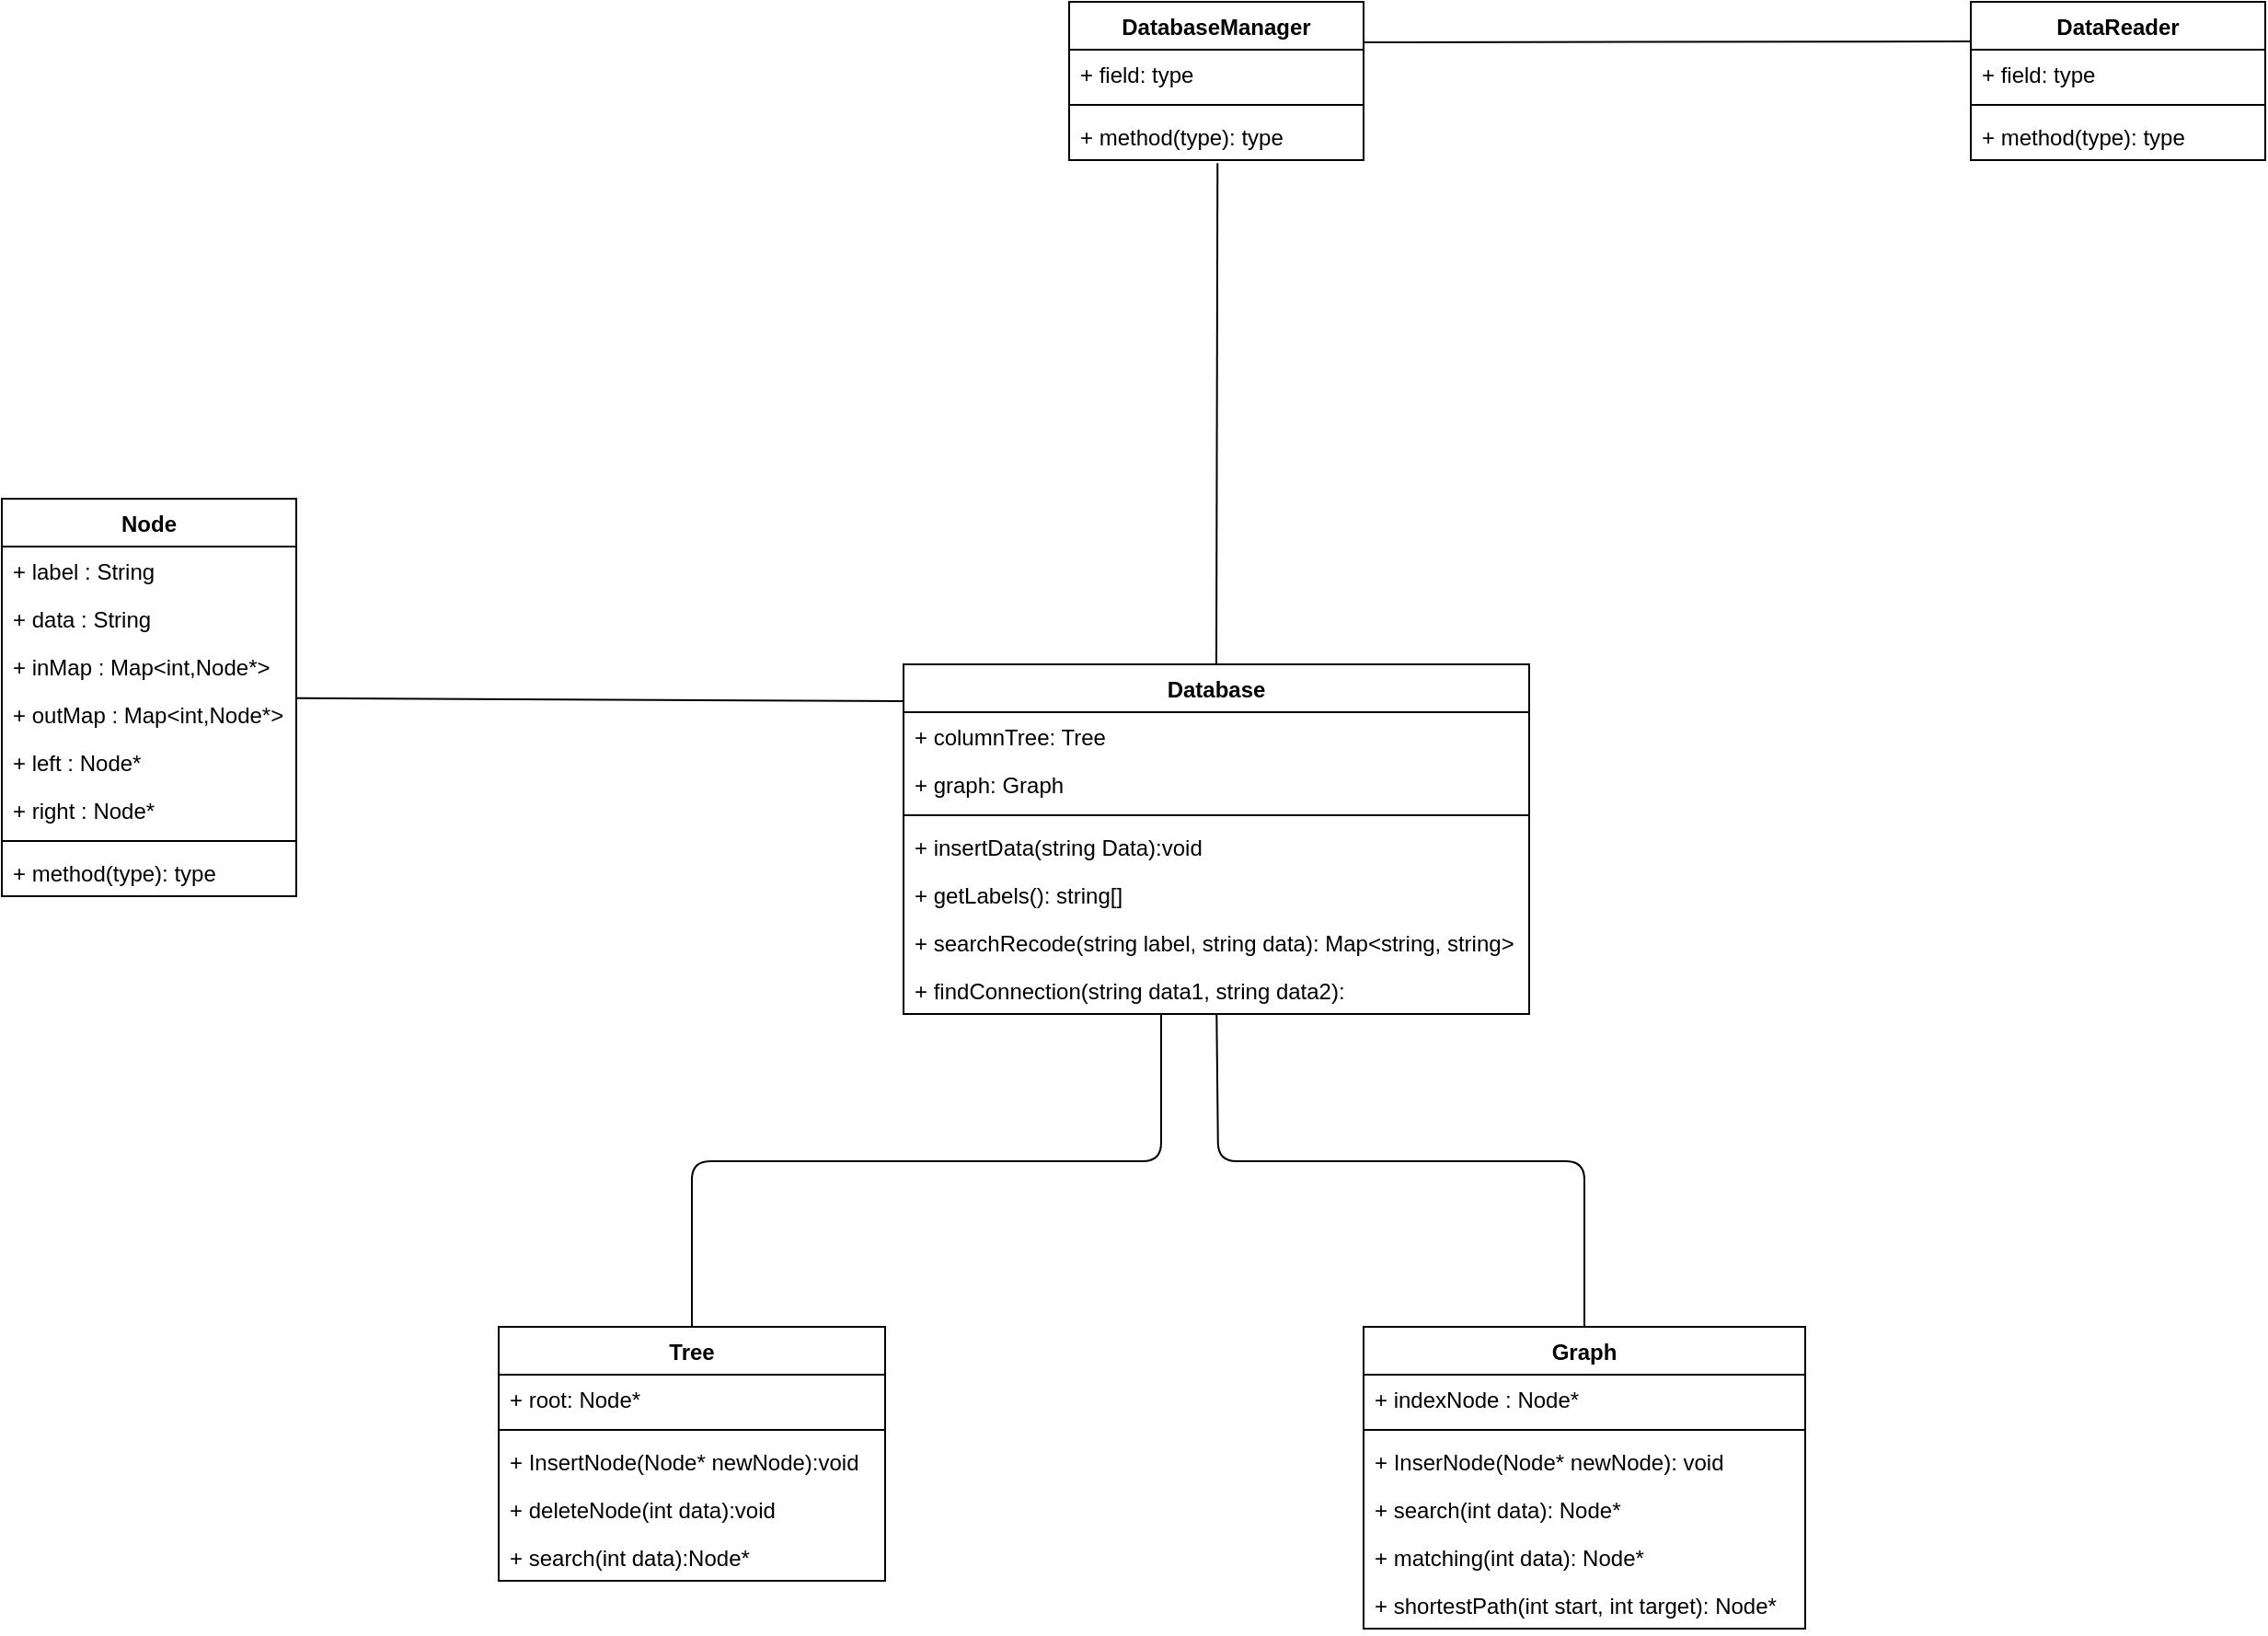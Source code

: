 <mxfile version="13.9.9" type="device"><diagram id="C5RBs43oDa-KdzZeNtuy" name="Page-1"><mxGraphModel dx="2314" dy="1865" grid="1" gridSize="10" guides="1" tooltips="1" connect="1" arrows="1" fold="1" page="1" pageScale="1" pageWidth="827" pageHeight="1169" math="0" shadow="0"><root><mxCell id="WIyWlLk6GJQsqaUBKTNV-0"/><mxCell id="WIyWlLk6GJQsqaUBKTNV-1" parent="WIyWlLk6GJQsqaUBKTNV-0"/><mxCell id="JhPOSjOXJ-CTi52Ssi2G-0" value="Node" style="swimlane;fontStyle=1;align=center;verticalAlign=top;childLayout=stackLayout;horizontal=1;startSize=26;horizontalStack=0;resizeParent=1;resizeParentMax=0;resizeLast=0;collapsible=1;marginBottom=0;" vertex="1" parent="WIyWlLk6GJQsqaUBKTNV-1"><mxGeometry x="-510" y="-110" width="160" height="216" as="geometry"/></mxCell><mxCell id="JhPOSjOXJ-CTi52Ssi2G-1" value="+ label : String" style="text;strokeColor=none;fillColor=none;align=left;verticalAlign=top;spacingLeft=4;spacingRight=4;overflow=hidden;rotatable=0;points=[[0,0.5],[1,0.5]];portConstraint=eastwest;" vertex="1" parent="JhPOSjOXJ-CTi52Ssi2G-0"><mxGeometry y="26" width="160" height="26" as="geometry"/></mxCell><mxCell id="JhPOSjOXJ-CTi52Ssi2G-21" value="+ data : String" style="text;strokeColor=none;fillColor=none;align=left;verticalAlign=top;spacingLeft=4;spacingRight=4;overflow=hidden;rotatable=0;points=[[0,0.5],[1,0.5]];portConstraint=eastwest;" vertex="1" parent="JhPOSjOXJ-CTi52Ssi2G-0"><mxGeometry y="52" width="160" height="26" as="geometry"/></mxCell><mxCell id="JhPOSjOXJ-CTi52Ssi2G-22" value="+ inMap : Map&lt;int,Node*&gt;" style="text;strokeColor=none;fillColor=none;align=left;verticalAlign=top;spacingLeft=4;spacingRight=4;overflow=hidden;rotatable=0;points=[[0,0.5],[1,0.5]];portConstraint=eastwest;" vertex="1" parent="JhPOSjOXJ-CTi52Ssi2G-0"><mxGeometry y="78" width="160" height="26" as="geometry"/></mxCell><mxCell id="JhPOSjOXJ-CTi52Ssi2G-23" value="+ outMap : Map&lt;int,Node*&gt;" style="text;strokeColor=none;fillColor=none;align=left;verticalAlign=top;spacingLeft=4;spacingRight=4;overflow=hidden;rotatable=0;points=[[0,0.5],[1,0.5]];portConstraint=eastwest;" vertex="1" parent="JhPOSjOXJ-CTi52Ssi2G-0"><mxGeometry y="104" width="160" height="26" as="geometry"/></mxCell><mxCell id="JhPOSjOXJ-CTi52Ssi2G-25" value="+ left : Node*" style="text;strokeColor=none;fillColor=none;align=left;verticalAlign=top;spacingLeft=4;spacingRight=4;overflow=hidden;rotatable=0;points=[[0,0.5],[1,0.5]];portConstraint=eastwest;" vertex="1" parent="JhPOSjOXJ-CTi52Ssi2G-0"><mxGeometry y="130" width="160" height="26" as="geometry"/></mxCell><mxCell id="JhPOSjOXJ-CTi52Ssi2G-24" value="+ right : Node*" style="text;strokeColor=none;fillColor=none;align=left;verticalAlign=top;spacingLeft=4;spacingRight=4;overflow=hidden;rotatable=0;points=[[0,0.5],[1,0.5]];portConstraint=eastwest;" vertex="1" parent="JhPOSjOXJ-CTi52Ssi2G-0"><mxGeometry y="156" width="160" height="26" as="geometry"/></mxCell><mxCell id="JhPOSjOXJ-CTi52Ssi2G-2" value="" style="line;strokeWidth=1;fillColor=none;align=left;verticalAlign=middle;spacingTop=-1;spacingLeft=3;spacingRight=3;rotatable=0;labelPosition=right;points=[];portConstraint=eastwest;" vertex="1" parent="JhPOSjOXJ-CTi52Ssi2G-0"><mxGeometry y="182" width="160" height="8" as="geometry"/></mxCell><mxCell id="JhPOSjOXJ-CTi52Ssi2G-3" value="+ method(type): type" style="text;strokeColor=none;fillColor=none;align=left;verticalAlign=top;spacingLeft=4;spacingRight=4;overflow=hidden;rotatable=0;points=[[0,0.5],[1,0.5]];portConstraint=eastwest;" vertex="1" parent="JhPOSjOXJ-CTi52Ssi2G-0"><mxGeometry y="190" width="160" height="26" as="geometry"/></mxCell><mxCell id="JhPOSjOXJ-CTi52Ssi2G-4" value="Graph&#10;" style="swimlane;fontStyle=1;align=center;verticalAlign=top;childLayout=stackLayout;horizontal=1;startSize=26;horizontalStack=0;resizeParent=1;resizeParentMax=0;resizeLast=0;collapsible=1;marginBottom=0;" vertex="1" parent="WIyWlLk6GJQsqaUBKTNV-1"><mxGeometry x="230" y="340" width="240" height="164" as="geometry"/></mxCell><mxCell id="JhPOSjOXJ-CTi52Ssi2G-5" value="+ indexNode : Node*" style="text;strokeColor=none;fillColor=none;align=left;verticalAlign=top;spacingLeft=4;spacingRight=4;overflow=hidden;rotatable=0;points=[[0,0.5],[1,0.5]];portConstraint=eastwest;" vertex="1" parent="JhPOSjOXJ-CTi52Ssi2G-4"><mxGeometry y="26" width="240" height="26" as="geometry"/></mxCell><mxCell id="JhPOSjOXJ-CTi52Ssi2G-6" value="" style="line;strokeWidth=1;fillColor=none;align=left;verticalAlign=middle;spacingTop=-1;spacingLeft=3;spacingRight=3;rotatable=0;labelPosition=right;points=[];portConstraint=eastwest;" vertex="1" parent="JhPOSjOXJ-CTi52Ssi2G-4"><mxGeometry y="52" width="240" height="8" as="geometry"/></mxCell><mxCell id="JhPOSjOXJ-CTi52Ssi2G-7" value="+ InserNode(Node* newNode): void" style="text;strokeColor=none;fillColor=none;align=left;verticalAlign=top;spacingLeft=4;spacingRight=4;overflow=hidden;rotatable=0;points=[[0,0.5],[1,0.5]];portConstraint=eastwest;" vertex="1" parent="JhPOSjOXJ-CTi52Ssi2G-4"><mxGeometry y="60" width="240" height="26" as="geometry"/></mxCell><mxCell id="JhPOSjOXJ-CTi52Ssi2G-26" value="+ search(int data): Node*" style="text;strokeColor=none;fillColor=none;align=left;verticalAlign=top;spacingLeft=4;spacingRight=4;overflow=hidden;rotatable=0;points=[[0,0.5],[1,0.5]];portConstraint=eastwest;" vertex="1" parent="JhPOSjOXJ-CTi52Ssi2G-4"><mxGeometry y="86" width="240" height="26" as="geometry"/></mxCell><mxCell id="JhPOSjOXJ-CTi52Ssi2G-27" value="+ matching(int data): Node*" style="text;strokeColor=none;fillColor=none;align=left;verticalAlign=top;spacingLeft=4;spacingRight=4;overflow=hidden;rotatable=0;points=[[0,0.5],[1,0.5]];portConstraint=eastwest;" vertex="1" parent="JhPOSjOXJ-CTi52Ssi2G-4"><mxGeometry y="112" width="240" height="26" as="geometry"/></mxCell><mxCell id="JhPOSjOXJ-CTi52Ssi2G-28" value="+ shortestPath(int start, int target): Node*" style="text;strokeColor=none;fillColor=none;align=left;verticalAlign=top;spacingLeft=4;spacingRight=4;overflow=hidden;rotatable=0;points=[[0,0.5],[1,0.5]];portConstraint=eastwest;" vertex="1" parent="JhPOSjOXJ-CTi52Ssi2G-4"><mxGeometry y="138" width="240" height="26" as="geometry"/></mxCell><mxCell id="JhPOSjOXJ-CTi52Ssi2G-8" value="Tree&#10;" style="swimlane;fontStyle=1;align=center;verticalAlign=top;childLayout=stackLayout;horizontal=1;startSize=26;horizontalStack=0;resizeParent=1;resizeParentMax=0;resizeLast=0;collapsible=1;marginBottom=0;" vertex="1" parent="WIyWlLk6GJQsqaUBKTNV-1"><mxGeometry x="-240" y="340" width="210" height="138" as="geometry"/></mxCell><mxCell id="JhPOSjOXJ-CTi52Ssi2G-9" value="+ root: Node*" style="text;strokeColor=none;fillColor=none;align=left;verticalAlign=top;spacingLeft=4;spacingRight=4;overflow=hidden;rotatable=0;points=[[0,0.5],[1,0.5]];portConstraint=eastwest;" vertex="1" parent="JhPOSjOXJ-CTi52Ssi2G-8"><mxGeometry y="26" width="210" height="26" as="geometry"/></mxCell><mxCell id="JhPOSjOXJ-CTi52Ssi2G-10" value="" style="line;strokeWidth=1;fillColor=none;align=left;verticalAlign=middle;spacingTop=-1;spacingLeft=3;spacingRight=3;rotatable=0;labelPosition=right;points=[];portConstraint=eastwest;" vertex="1" parent="JhPOSjOXJ-CTi52Ssi2G-8"><mxGeometry y="52" width="210" height="8" as="geometry"/></mxCell><mxCell id="JhPOSjOXJ-CTi52Ssi2G-11" value="+ InsertNode(Node* newNode):void" style="text;strokeColor=none;fillColor=none;align=left;verticalAlign=top;spacingLeft=4;spacingRight=4;overflow=hidden;rotatable=0;points=[[0,0.5],[1,0.5]];portConstraint=eastwest;" vertex="1" parent="JhPOSjOXJ-CTi52Ssi2G-8"><mxGeometry y="60" width="210" height="26" as="geometry"/></mxCell><mxCell id="JhPOSjOXJ-CTi52Ssi2G-30" value="+ deleteNode(int data):void" style="text;strokeColor=none;fillColor=none;align=left;verticalAlign=top;spacingLeft=4;spacingRight=4;overflow=hidden;rotatable=0;points=[[0,0.5],[1,0.5]];portConstraint=eastwest;" vertex="1" parent="JhPOSjOXJ-CTi52Ssi2G-8"><mxGeometry y="86" width="210" height="26" as="geometry"/></mxCell><mxCell id="JhPOSjOXJ-CTi52Ssi2G-31" value="+ search(int data):Node*" style="text;strokeColor=none;fillColor=none;align=left;verticalAlign=top;spacingLeft=4;spacingRight=4;overflow=hidden;rotatable=0;points=[[0,0.5],[1,0.5]];portConstraint=eastwest;" vertex="1" parent="JhPOSjOXJ-CTi52Ssi2G-8"><mxGeometry y="112" width="210" height="26" as="geometry"/></mxCell><mxCell id="JhPOSjOXJ-CTi52Ssi2G-12" value="Database" style="swimlane;fontStyle=1;align=center;verticalAlign=top;childLayout=stackLayout;horizontal=1;startSize=26;horizontalStack=0;resizeParent=1;resizeParentMax=0;resizeLast=0;collapsible=1;marginBottom=0;" vertex="1" parent="WIyWlLk6GJQsqaUBKTNV-1"><mxGeometry x="-20" y="-20" width="340" height="190" as="geometry"/></mxCell><mxCell id="JhPOSjOXJ-CTi52Ssi2G-13" value="+ columnTree: Tree" style="text;strokeColor=none;fillColor=none;align=left;verticalAlign=top;spacingLeft=4;spacingRight=4;overflow=hidden;rotatable=0;points=[[0,0.5],[1,0.5]];portConstraint=eastwest;" vertex="1" parent="JhPOSjOXJ-CTi52Ssi2G-12"><mxGeometry y="26" width="340" height="26" as="geometry"/></mxCell><mxCell id="JhPOSjOXJ-CTi52Ssi2G-32" value="+ graph: Graph" style="text;strokeColor=none;fillColor=none;align=left;verticalAlign=top;spacingLeft=4;spacingRight=4;overflow=hidden;rotatable=0;points=[[0,0.5],[1,0.5]];portConstraint=eastwest;" vertex="1" parent="JhPOSjOXJ-CTi52Ssi2G-12"><mxGeometry y="52" width="340" height="26" as="geometry"/></mxCell><mxCell id="JhPOSjOXJ-CTi52Ssi2G-14" value="" style="line;strokeWidth=1;fillColor=none;align=left;verticalAlign=middle;spacingTop=-1;spacingLeft=3;spacingRight=3;rotatable=0;labelPosition=right;points=[];portConstraint=eastwest;" vertex="1" parent="JhPOSjOXJ-CTi52Ssi2G-12"><mxGeometry y="78" width="340" height="8" as="geometry"/></mxCell><mxCell id="JhPOSjOXJ-CTi52Ssi2G-15" value="+ insertData(string Data):void" style="text;strokeColor=none;fillColor=none;align=left;verticalAlign=top;spacingLeft=4;spacingRight=4;overflow=hidden;rotatable=0;points=[[0,0.5],[1,0.5]];portConstraint=eastwest;" vertex="1" parent="JhPOSjOXJ-CTi52Ssi2G-12"><mxGeometry y="86" width="340" height="26" as="geometry"/></mxCell><mxCell id="JhPOSjOXJ-CTi52Ssi2G-33" value="+ getLabels(): string[]" style="text;strokeColor=none;fillColor=none;align=left;verticalAlign=top;spacingLeft=4;spacingRight=4;overflow=hidden;rotatable=0;points=[[0,0.5],[1,0.5]];portConstraint=eastwest;" vertex="1" parent="JhPOSjOXJ-CTi52Ssi2G-12"><mxGeometry y="112" width="340" height="26" as="geometry"/></mxCell><mxCell id="JhPOSjOXJ-CTi52Ssi2G-34" value="+ searchRecode(string label, string data): Map&lt;string, string&gt;&#10;" style="text;strokeColor=none;fillColor=none;align=left;verticalAlign=top;spacingLeft=4;spacingRight=4;overflow=hidden;rotatable=0;points=[[0,0.5],[1,0.5]];portConstraint=eastwest;" vertex="1" parent="JhPOSjOXJ-CTi52Ssi2G-12"><mxGeometry y="138" width="340" height="26" as="geometry"/></mxCell><mxCell id="JhPOSjOXJ-CTi52Ssi2G-35" value="+ findConnection(string data1, string data2):" style="text;strokeColor=none;fillColor=none;align=left;verticalAlign=top;spacingLeft=4;spacingRight=4;overflow=hidden;rotatable=0;points=[[0,0.5],[1,0.5]];portConstraint=eastwest;" vertex="1" parent="JhPOSjOXJ-CTi52Ssi2G-12"><mxGeometry y="164" width="340" height="26" as="geometry"/></mxCell><mxCell id="JhPOSjOXJ-CTi52Ssi2G-16" value="DatabaseManager" style="swimlane;fontStyle=1;align=center;verticalAlign=top;childLayout=stackLayout;horizontal=1;startSize=26;horizontalStack=0;resizeParent=1;resizeParentMax=0;resizeLast=0;collapsible=1;marginBottom=0;" vertex="1" parent="WIyWlLk6GJQsqaUBKTNV-1"><mxGeometry x="70" y="-380" width="160" height="86" as="geometry"/></mxCell><mxCell id="JhPOSjOXJ-CTi52Ssi2G-17" value="+ field: type" style="text;strokeColor=none;fillColor=none;align=left;verticalAlign=top;spacingLeft=4;spacingRight=4;overflow=hidden;rotatable=0;points=[[0,0.5],[1,0.5]];portConstraint=eastwest;" vertex="1" parent="JhPOSjOXJ-CTi52Ssi2G-16"><mxGeometry y="26" width="160" height="26" as="geometry"/></mxCell><mxCell id="JhPOSjOXJ-CTi52Ssi2G-18" value="" style="line;strokeWidth=1;fillColor=none;align=left;verticalAlign=middle;spacingTop=-1;spacingLeft=3;spacingRight=3;rotatable=0;labelPosition=right;points=[];portConstraint=eastwest;" vertex="1" parent="JhPOSjOXJ-CTi52Ssi2G-16"><mxGeometry y="52" width="160" height="8" as="geometry"/></mxCell><mxCell id="JhPOSjOXJ-CTi52Ssi2G-19" value="+ method(type): type" style="text;strokeColor=none;fillColor=none;align=left;verticalAlign=top;spacingLeft=4;spacingRight=4;overflow=hidden;rotatable=0;points=[[0,0.5],[1,0.5]];portConstraint=eastwest;" vertex="1" parent="JhPOSjOXJ-CTi52Ssi2G-16"><mxGeometry y="60" width="160" height="26" as="geometry"/></mxCell><mxCell id="JhPOSjOXJ-CTi52Ssi2G-36" value="" style="endArrow=none;html=1;" edge="1" parent="WIyWlLk6GJQsqaUBKTNV-1" source="JhPOSjOXJ-CTi52Ssi2G-0"><mxGeometry width="50" height="50" relative="1" as="geometry"><mxPoint x="-70" y="50" as="sourcePoint"/><mxPoint x="-20" as="targetPoint"/></mxGeometry></mxCell><mxCell id="JhPOSjOXJ-CTi52Ssi2G-37" value="" style="endArrow=none;html=1;exitX=0.5;exitY=0;exitDx=0;exitDy=0;" edge="1" parent="WIyWlLk6GJQsqaUBKTNV-1" source="JhPOSjOXJ-CTi52Ssi2G-8"><mxGeometry width="50" height="50" relative="1" as="geometry"><mxPoint x="70" y="220" as="sourcePoint"/><mxPoint x="120" y="170" as="targetPoint"/><Array as="points"><mxPoint x="-135" y="250"/><mxPoint x="120" y="250"/></Array></mxGeometry></mxCell><mxCell id="JhPOSjOXJ-CTi52Ssi2G-38" value="" style="endArrow=none;html=1;exitX=0.5;exitY=0;exitDx=0;exitDy=0;" edge="1" parent="WIyWlLk6GJQsqaUBKTNV-1" source="JhPOSjOXJ-CTi52Ssi2G-4" target="JhPOSjOXJ-CTi52Ssi2G-35"><mxGeometry width="50" height="50" relative="1" as="geometry"><mxPoint x="150" y="230" as="sourcePoint"/><mxPoint x="200" y="180" as="targetPoint"/><Array as="points"><mxPoint x="350" y="250"/><mxPoint x="151" y="250"/></Array></mxGeometry></mxCell><mxCell id="JhPOSjOXJ-CTi52Ssi2G-39" value="DataReader" style="swimlane;fontStyle=1;align=center;verticalAlign=top;childLayout=stackLayout;horizontal=1;startSize=26;horizontalStack=0;resizeParent=1;resizeParentMax=0;resizeLast=0;collapsible=1;marginBottom=0;" vertex="1" parent="WIyWlLk6GJQsqaUBKTNV-1"><mxGeometry x="560" y="-380" width="160" height="86" as="geometry"/></mxCell><mxCell id="JhPOSjOXJ-CTi52Ssi2G-40" value="+ field: type" style="text;strokeColor=none;fillColor=none;align=left;verticalAlign=top;spacingLeft=4;spacingRight=4;overflow=hidden;rotatable=0;points=[[0,0.5],[1,0.5]];portConstraint=eastwest;" vertex="1" parent="JhPOSjOXJ-CTi52Ssi2G-39"><mxGeometry y="26" width="160" height="26" as="geometry"/></mxCell><mxCell id="JhPOSjOXJ-CTi52Ssi2G-41" value="" style="line;strokeWidth=1;fillColor=none;align=left;verticalAlign=middle;spacingTop=-1;spacingLeft=3;spacingRight=3;rotatable=0;labelPosition=right;points=[];portConstraint=eastwest;" vertex="1" parent="JhPOSjOXJ-CTi52Ssi2G-39"><mxGeometry y="52" width="160" height="8" as="geometry"/></mxCell><mxCell id="JhPOSjOXJ-CTi52Ssi2G-42" value="+ method(type): type" style="text;strokeColor=none;fillColor=none;align=left;verticalAlign=top;spacingLeft=4;spacingRight=4;overflow=hidden;rotatable=0;points=[[0,0.5],[1,0.5]];portConstraint=eastwest;" vertex="1" parent="JhPOSjOXJ-CTi52Ssi2G-39"><mxGeometry y="60" width="160" height="26" as="geometry"/></mxCell><mxCell id="JhPOSjOXJ-CTi52Ssi2G-43" value="" style="endArrow=none;html=1;entryX=0;entryY=0.25;entryDx=0;entryDy=0;" edge="1" parent="WIyWlLk6GJQsqaUBKTNV-1" target="JhPOSjOXJ-CTi52Ssi2G-39"><mxGeometry width="50" height="50" relative="1" as="geometry"><mxPoint x="230" y="-358" as="sourcePoint"/><mxPoint x="270" y="-420" as="targetPoint"/></mxGeometry></mxCell><mxCell id="JhPOSjOXJ-CTi52Ssi2G-44" value="" style="endArrow=none;html=1;exitX=0.5;exitY=0;exitDx=0;exitDy=0;entryX=0.504;entryY=1.061;entryDx=0;entryDy=0;entryPerimeter=0;" edge="1" parent="WIyWlLk6GJQsqaUBKTNV-1" source="JhPOSjOXJ-CTi52Ssi2G-12" target="JhPOSjOXJ-CTi52Ssi2G-19"><mxGeometry width="50" height="50" relative="1" as="geometry"><mxPoint x="70" y="-320" as="sourcePoint"/><mxPoint x="120" y="-370" as="targetPoint"/></mxGeometry></mxCell></root></mxGraphModel></diagram></mxfile>
